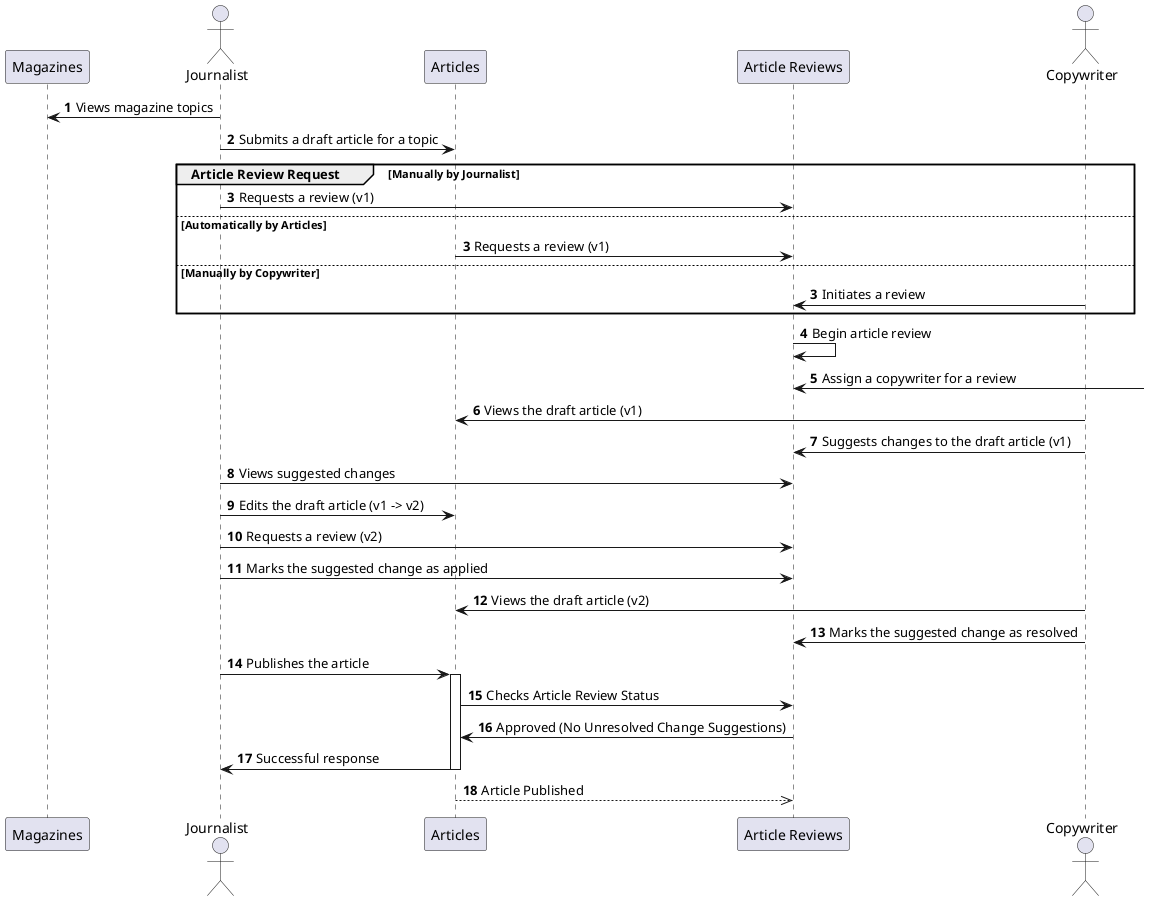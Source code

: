 @startuml

participant Magazines
actor       Journalist
participant Articles as "Articles"
participant ArticleReviews as "Article Reviews"
actor       Copywriter

autonumber

Journalist -> Magazines: Views magazine topics

Journalist -> Articles: Submits a draft article for a topic

autonumber 3 0
group Article Review Request [Manually by Journalist]
    Journalist -> ArticleReviews: Requests a review (v1)
else Automatically by Articles
    Articles -> ArticleReviews: Requests a review (v1)
else Manually by Copywriter
    Copywriter -> ArticleReviews: Initiates a review
end

autonumber 4
ArticleReviews -> ArticleReviews: Begin article review
ArticleReviews <-]: Assign a copywriter for a review

Copywriter -> Articles: Views the draft article (v1)
Copywriter -> ArticleReviews: Suggests changes to the draft article (v1)
Journalist -> ArticleReviews: Views suggested changes
Journalist -> Articles: Edits the draft article (v1 -> v2)

Journalist -> ArticleReviews: Requests a review (v2)

Journalist -> ArticleReviews: Marks the suggested change as applied
Copywriter -> Articles: Views the draft article (v2)
Copywriter -> ArticleReviews: Marks the suggested change as resolved

Journalist -> Articles: Publishes the article
activate Articles
Articles -> ArticleReviews: Checks Article Review Status
Articles <- ArticleReviews: Approved (No Unresolved Change Suggestions)
Journalist <- Articles: Successful response
deactivate Articles

Articles -->> ArticleReviews: Article Published

@enduml